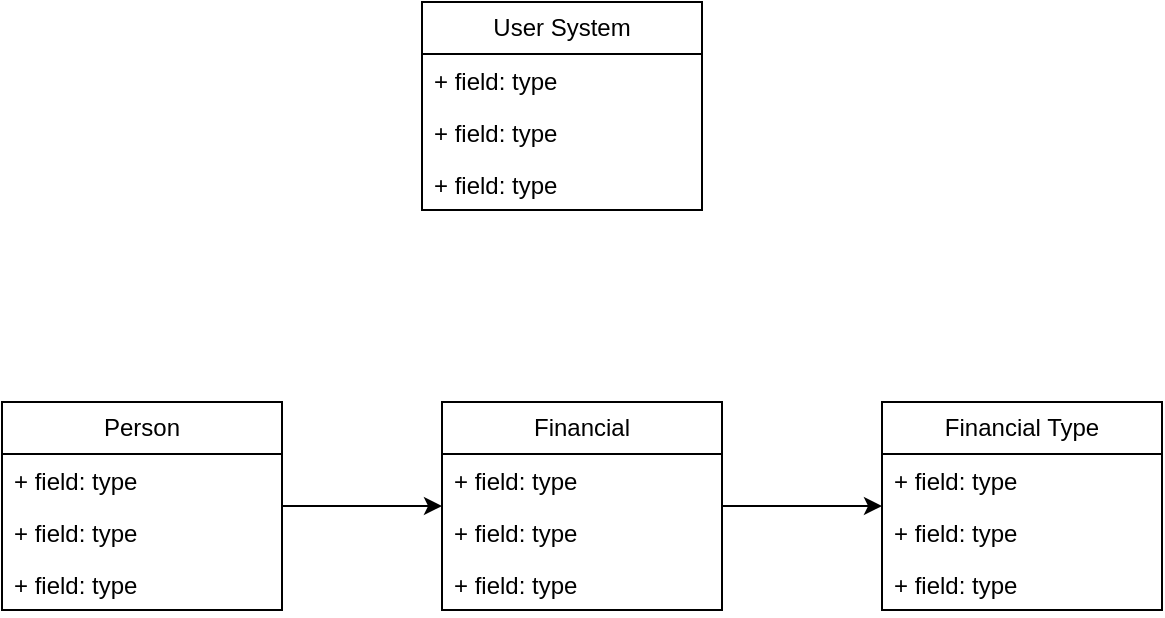 <mxfile version="26.0.10">
  <diagram name="Financial" id="BugN5ugO1wR5DBHBnMbp">
    <mxGraphModel dx="819" dy="434" grid="1" gridSize="10" guides="1" tooltips="1" connect="1" arrows="1" fold="1" page="1" pageScale="1" pageWidth="850" pageHeight="1100" background="none" math="0" shadow="0">
      <root>
        <mxCell id="0" />
        <mxCell id="1" parent="0" />
        <mxCell id="HDtCFjgT4l37865wVRub-30" value="" style="edgeStyle=orthogonalEdgeStyle;rounded=0;orthogonalLoop=1;jettySize=auto;html=1;" edge="1" parent="1" source="HDtCFjgT4l37865wVRub-9" target="HDtCFjgT4l37865wVRub-26">
          <mxGeometry relative="1" as="geometry" />
        </mxCell>
        <mxCell id="HDtCFjgT4l37865wVRub-9" value="Person" style="swimlane;fontStyle=0;childLayout=stackLayout;horizontal=1;startSize=26;fillColor=none;horizontalStack=0;resizeParent=1;resizeParentMax=0;resizeLast=0;collapsible=1;marginBottom=0;whiteSpace=wrap;html=1;" vertex="1" parent="1">
          <mxGeometry x="40" y="250" width="140" height="104" as="geometry" />
        </mxCell>
        <mxCell id="HDtCFjgT4l37865wVRub-10" value="+ field: type" style="text;strokeColor=none;fillColor=none;align=left;verticalAlign=top;spacingLeft=4;spacingRight=4;overflow=hidden;rotatable=0;points=[[0,0.5],[1,0.5]];portConstraint=eastwest;whiteSpace=wrap;html=1;" vertex="1" parent="HDtCFjgT4l37865wVRub-9">
          <mxGeometry y="26" width="140" height="26" as="geometry" />
        </mxCell>
        <mxCell id="HDtCFjgT4l37865wVRub-11" value="+ field: type" style="text;strokeColor=none;fillColor=none;align=left;verticalAlign=top;spacingLeft=4;spacingRight=4;overflow=hidden;rotatable=0;points=[[0,0.5],[1,0.5]];portConstraint=eastwest;whiteSpace=wrap;html=1;" vertex="1" parent="HDtCFjgT4l37865wVRub-9">
          <mxGeometry y="52" width="140" height="26" as="geometry" />
        </mxCell>
        <mxCell id="HDtCFjgT4l37865wVRub-12" value="+ field: type" style="text;strokeColor=none;fillColor=none;align=left;verticalAlign=top;spacingLeft=4;spacingRight=4;overflow=hidden;rotatable=0;points=[[0,0.5],[1,0.5]];portConstraint=eastwest;whiteSpace=wrap;html=1;" vertex="1" parent="HDtCFjgT4l37865wVRub-9">
          <mxGeometry y="78" width="140" height="26" as="geometry" />
        </mxCell>
        <mxCell id="HDtCFjgT4l37865wVRub-13" value="User System" style="swimlane;fontStyle=0;childLayout=stackLayout;horizontal=1;startSize=26;fillColor=none;horizontalStack=0;resizeParent=1;resizeParentMax=0;resizeLast=0;collapsible=1;marginBottom=0;whiteSpace=wrap;html=1;" vertex="1" parent="1">
          <mxGeometry x="250" y="50" width="140" height="104" as="geometry" />
        </mxCell>
        <mxCell id="HDtCFjgT4l37865wVRub-14" value="+ field: type" style="text;strokeColor=none;fillColor=none;align=left;verticalAlign=top;spacingLeft=4;spacingRight=4;overflow=hidden;rotatable=0;points=[[0,0.5],[1,0.5]];portConstraint=eastwest;whiteSpace=wrap;html=1;" vertex="1" parent="HDtCFjgT4l37865wVRub-13">
          <mxGeometry y="26" width="140" height="26" as="geometry" />
        </mxCell>
        <mxCell id="HDtCFjgT4l37865wVRub-15" value="+ field: type" style="text;strokeColor=none;fillColor=none;align=left;verticalAlign=top;spacingLeft=4;spacingRight=4;overflow=hidden;rotatable=0;points=[[0,0.5],[1,0.5]];portConstraint=eastwest;whiteSpace=wrap;html=1;" vertex="1" parent="HDtCFjgT4l37865wVRub-13">
          <mxGeometry y="52" width="140" height="26" as="geometry" />
        </mxCell>
        <mxCell id="HDtCFjgT4l37865wVRub-16" value="+ field: type" style="text;strokeColor=none;fillColor=none;align=left;verticalAlign=top;spacingLeft=4;spacingRight=4;overflow=hidden;rotatable=0;points=[[0,0.5],[1,0.5]];portConstraint=eastwest;whiteSpace=wrap;html=1;" vertex="1" parent="HDtCFjgT4l37865wVRub-13">
          <mxGeometry y="78" width="140" height="26" as="geometry" />
        </mxCell>
        <mxCell id="HDtCFjgT4l37865wVRub-40" value="" style="edgeStyle=orthogonalEdgeStyle;rounded=0;orthogonalLoop=1;jettySize=auto;html=1;" edge="1" parent="1" source="HDtCFjgT4l37865wVRub-26" target="HDtCFjgT4l37865wVRub-36">
          <mxGeometry relative="1" as="geometry" />
        </mxCell>
        <mxCell id="HDtCFjgT4l37865wVRub-26" value="Financial" style="swimlane;fontStyle=0;childLayout=stackLayout;horizontal=1;startSize=26;fillColor=none;horizontalStack=0;resizeParent=1;resizeParentMax=0;resizeLast=0;collapsible=1;marginBottom=0;whiteSpace=wrap;html=1;" vertex="1" parent="1">
          <mxGeometry x="260" y="250" width="140" height="104" as="geometry" />
        </mxCell>
        <mxCell id="HDtCFjgT4l37865wVRub-27" value="+ field: type" style="text;strokeColor=none;fillColor=none;align=left;verticalAlign=top;spacingLeft=4;spacingRight=4;overflow=hidden;rotatable=0;points=[[0,0.5],[1,0.5]];portConstraint=eastwest;whiteSpace=wrap;html=1;" vertex="1" parent="HDtCFjgT4l37865wVRub-26">
          <mxGeometry y="26" width="140" height="26" as="geometry" />
        </mxCell>
        <mxCell id="HDtCFjgT4l37865wVRub-28" value="+ field: type" style="text;strokeColor=none;fillColor=none;align=left;verticalAlign=top;spacingLeft=4;spacingRight=4;overflow=hidden;rotatable=0;points=[[0,0.5],[1,0.5]];portConstraint=eastwest;whiteSpace=wrap;html=1;" vertex="1" parent="HDtCFjgT4l37865wVRub-26">
          <mxGeometry y="52" width="140" height="26" as="geometry" />
        </mxCell>
        <mxCell id="HDtCFjgT4l37865wVRub-29" value="+ field: type" style="text;strokeColor=none;fillColor=none;align=left;verticalAlign=top;spacingLeft=4;spacingRight=4;overflow=hidden;rotatable=0;points=[[0,0.5],[1,0.5]];portConstraint=eastwest;whiteSpace=wrap;html=1;" vertex="1" parent="HDtCFjgT4l37865wVRub-26">
          <mxGeometry y="78" width="140" height="26" as="geometry" />
        </mxCell>
        <mxCell id="HDtCFjgT4l37865wVRub-36" value="Financial Type" style="swimlane;fontStyle=0;childLayout=stackLayout;horizontal=1;startSize=26;fillColor=none;horizontalStack=0;resizeParent=1;resizeParentMax=0;resizeLast=0;collapsible=1;marginBottom=0;whiteSpace=wrap;html=1;" vertex="1" parent="1">
          <mxGeometry x="480" y="250" width="140" height="104" as="geometry" />
        </mxCell>
        <mxCell id="HDtCFjgT4l37865wVRub-37" value="+ field: type" style="text;strokeColor=none;fillColor=none;align=left;verticalAlign=top;spacingLeft=4;spacingRight=4;overflow=hidden;rotatable=0;points=[[0,0.5],[1,0.5]];portConstraint=eastwest;whiteSpace=wrap;html=1;" vertex="1" parent="HDtCFjgT4l37865wVRub-36">
          <mxGeometry y="26" width="140" height="26" as="geometry" />
        </mxCell>
        <mxCell id="HDtCFjgT4l37865wVRub-38" value="+ field: type" style="text;strokeColor=none;fillColor=none;align=left;verticalAlign=top;spacingLeft=4;spacingRight=4;overflow=hidden;rotatable=0;points=[[0,0.5],[1,0.5]];portConstraint=eastwest;whiteSpace=wrap;html=1;" vertex="1" parent="HDtCFjgT4l37865wVRub-36">
          <mxGeometry y="52" width="140" height="26" as="geometry" />
        </mxCell>
        <mxCell id="HDtCFjgT4l37865wVRub-39" value="+ field: type" style="text;strokeColor=none;fillColor=none;align=left;verticalAlign=top;spacingLeft=4;spacingRight=4;overflow=hidden;rotatable=0;points=[[0,0.5],[1,0.5]];portConstraint=eastwest;whiteSpace=wrap;html=1;" vertex="1" parent="HDtCFjgT4l37865wVRub-36">
          <mxGeometry y="78" width="140" height="26" as="geometry" />
        </mxCell>
      </root>
    </mxGraphModel>
  </diagram>
</mxfile>
